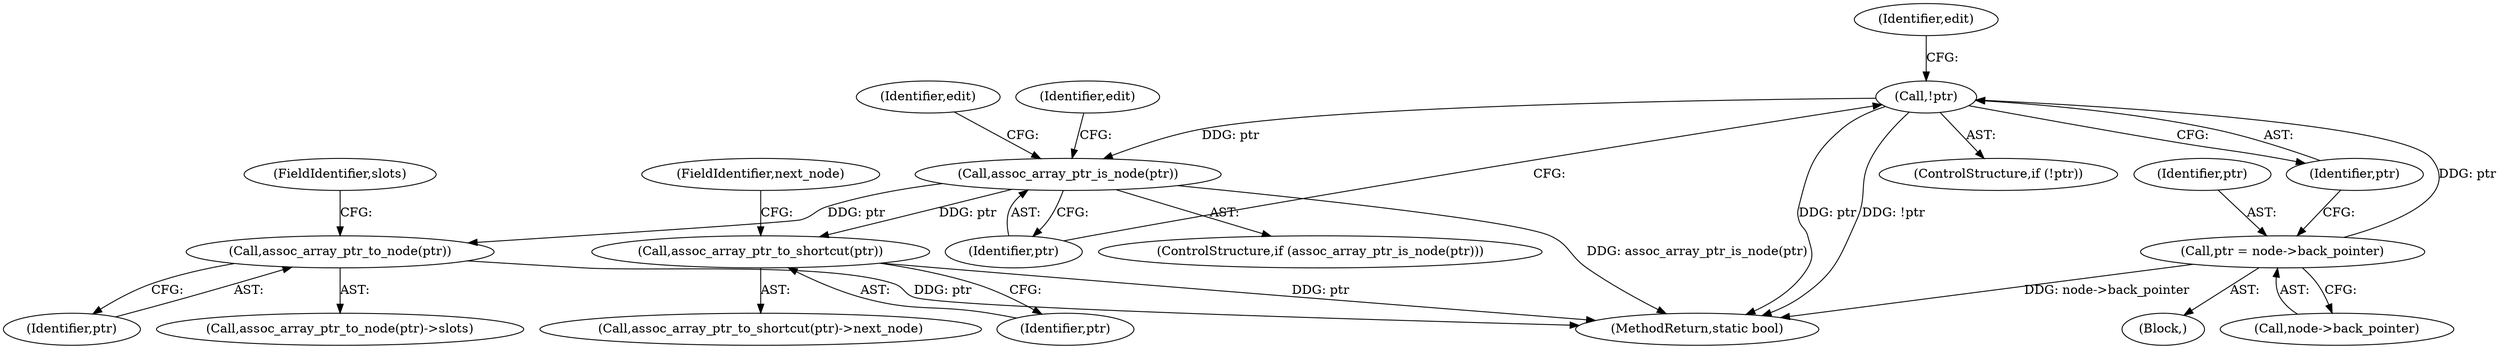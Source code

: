 digraph "0_linux_8d4a2ec1e0b41b0cf9a0c5cd4511da7f8e4f3de2@pointer" {
"1000797" [label="(Call,!ptr)"];
"1000791" [label="(Call,ptr = node->back_pointer)"];
"1000815" [label="(Call,assoc_array_ptr_is_node(ptr))"];
"1000828" [label="(Call,assoc_array_ptr_to_node(ptr))"];
"1000845" [label="(Call,assoc_array_ptr_to_shortcut(ptr))"];
"1000814" [label="(ControlStructure,if (assoc_array_ptr_is_node(ptr)))"];
"1000827" [label="(Call,assoc_array_ptr_to_node(ptr)->slots)"];
"1000816" [label="(Identifier,ptr)"];
"1000847" [label="(FieldIdentifier,next_node)"];
"1000791" [label="(Call,ptr = node->back_pointer)"];
"1000793" [label="(Call,node->back_pointer)"];
"1000797" [label="(Call,!ptr)"];
"1000815" [label="(Call,assoc_array_ptr_is_node(ptr))"];
"1000803" [label="(Identifier,edit)"];
"1000828" [label="(Call,assoc_array_ptr_to_node(ptr))"];
"1000844" [label="(Call,assoc_array_ptr_to_shortcut(ptr)->next_node)"];
"1000796" [label="(ControlStructure,if (!ptr))"];
"1000821" [label="(Identifier,edit)"];
"1000829" [label="(Identifier,ptr)"];
"1000845" [label="(Call,assoc_array_ptr_to_shortcut(ptr))"];
"1000792" [label="(Identifier,ptr)"];
"1001251" [label="(MethodReturn,static bool)"];
"1000839" [label="(Identifier,edit)"];
"1000830" [label="(FieldIdentifier,slots)"];
"1000122" [label="(Block,)"];
"1000798" [label="(Identifier,ptr)"];
"1000846" [label="(Identifier,ptr)"];
"1000797" -> "1000796"  [label="AST: "];
"1000797" -> "1000798"  [label="CFG: "];
"1000798" -> "1000797"  [label="AST: "];
"1000803" -> "1000797"  [label="CFG: "];
"1000816" -> "1000797"  [label="CFG: "];
"1000797" -> "1001251"  [label="DDG: ptr"];
"1000797" -> "1001251"  [label="DDG: !ptr"];
"1000791" -> "1000797"  [label="DDG: ptr"];
"1000797" -> "1000815"  [label="DDG: ptr"];
"1000791" -> "1000122"  [label="AST: "];
"1000791" -> "1000793"  [label="CFG: "];
"1000792" -> "1000791"  [label="AST: "];
"1000793" -> "1000791"  [label="AST: "];
"1000798" -> "1000791"  [label="CFG: "];
"1000791" -> "1001251"  [label="DDG: node->back_pointer"];
"1000815" -> "1000814"  [label="AST: "];
"1000815" -> "1000816"  [label="CFG: "];
"1000816" -> "1000815"  [label="AST: "];
"1000821" -> "1000815"  [label="CFG: "];
"1000839" -> "1000815"  [label="CFG: "];
"1000815" -> "1001251"  [label="DDG: assoc_array_ptr_is_node(ptr)"];
"1000815" -> "1000828"  [label="DDG: ptr"];
"1000815" -> "1000845"  [label="DDG: ptr"];
"1000828" -> "1000827"  [label="AST: "];
"1000828" -> "1000829"  [label="CFG: "];
"1000829" -> "1000828"  [label="AST: "];
"1000830" -> "1000828"  [label="CFG: "];
"1000828" -> "1001251"  [label="DDG: ptr"];
"1000845" -> "1000844"  [label="AST: "];
"1000845" -> "1000846"  [label="CFG: "];
"1000846" -> "1000845"  [label="AST: "];
"1000847" -> "1000845"  [label="CFG: "];
"1000845" -> "1001251"  [label="DDG: ptr"];
}
